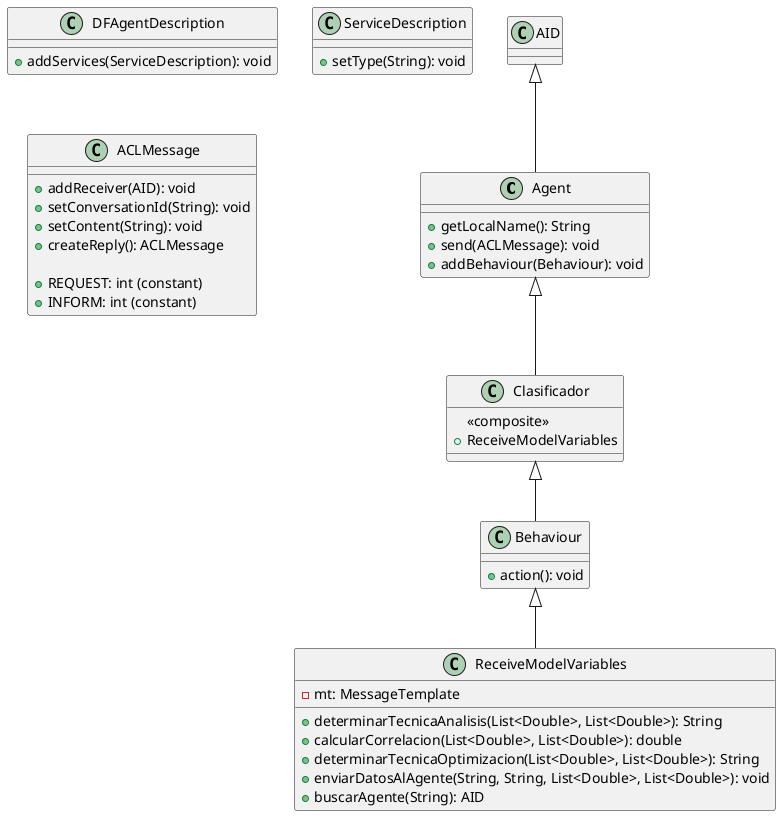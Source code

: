 @startuml

class Agent {
  + getLocalName(): String
  + send(ACLMessage): void
  + addBehaviour(Behaviour): void
}

class Clasificador extends Agent {
  <<composite>>
  + ReceiveModelVariables
}

class Behaviour {
  + action(): void
}

class ReceiveModelVariables extends Behaviour  {
  - mt: MessageTemplate

  + determinarTecnicaAnalisis(List<Double>, List<Double>): String
  + calcularCorrelacion(List<Double>, List<Double>): double
  + determinarTecnicaOptimizacion(List<Double>, List<Double>): String
  + enviarDatosAlAgente(String, String, List<Double>, List<Double>): void
  + buscarAgente(String): AID
}

class DFAgentDescription {
  + addServices(ServiceDescription): void
}

class ServiceDescription {
  + setType(String): void
}

class ACLMessage {
  + addReceiver(AID): void
  + setConversationId(String): void
  + setContent(String): void
  + createReply(): ACLMessage

  + REQUEST: int (constant)
  + INFORM: int (constant)
}

AID <|-- Agent

Clasificador <|-- Behaviour

@enduml

